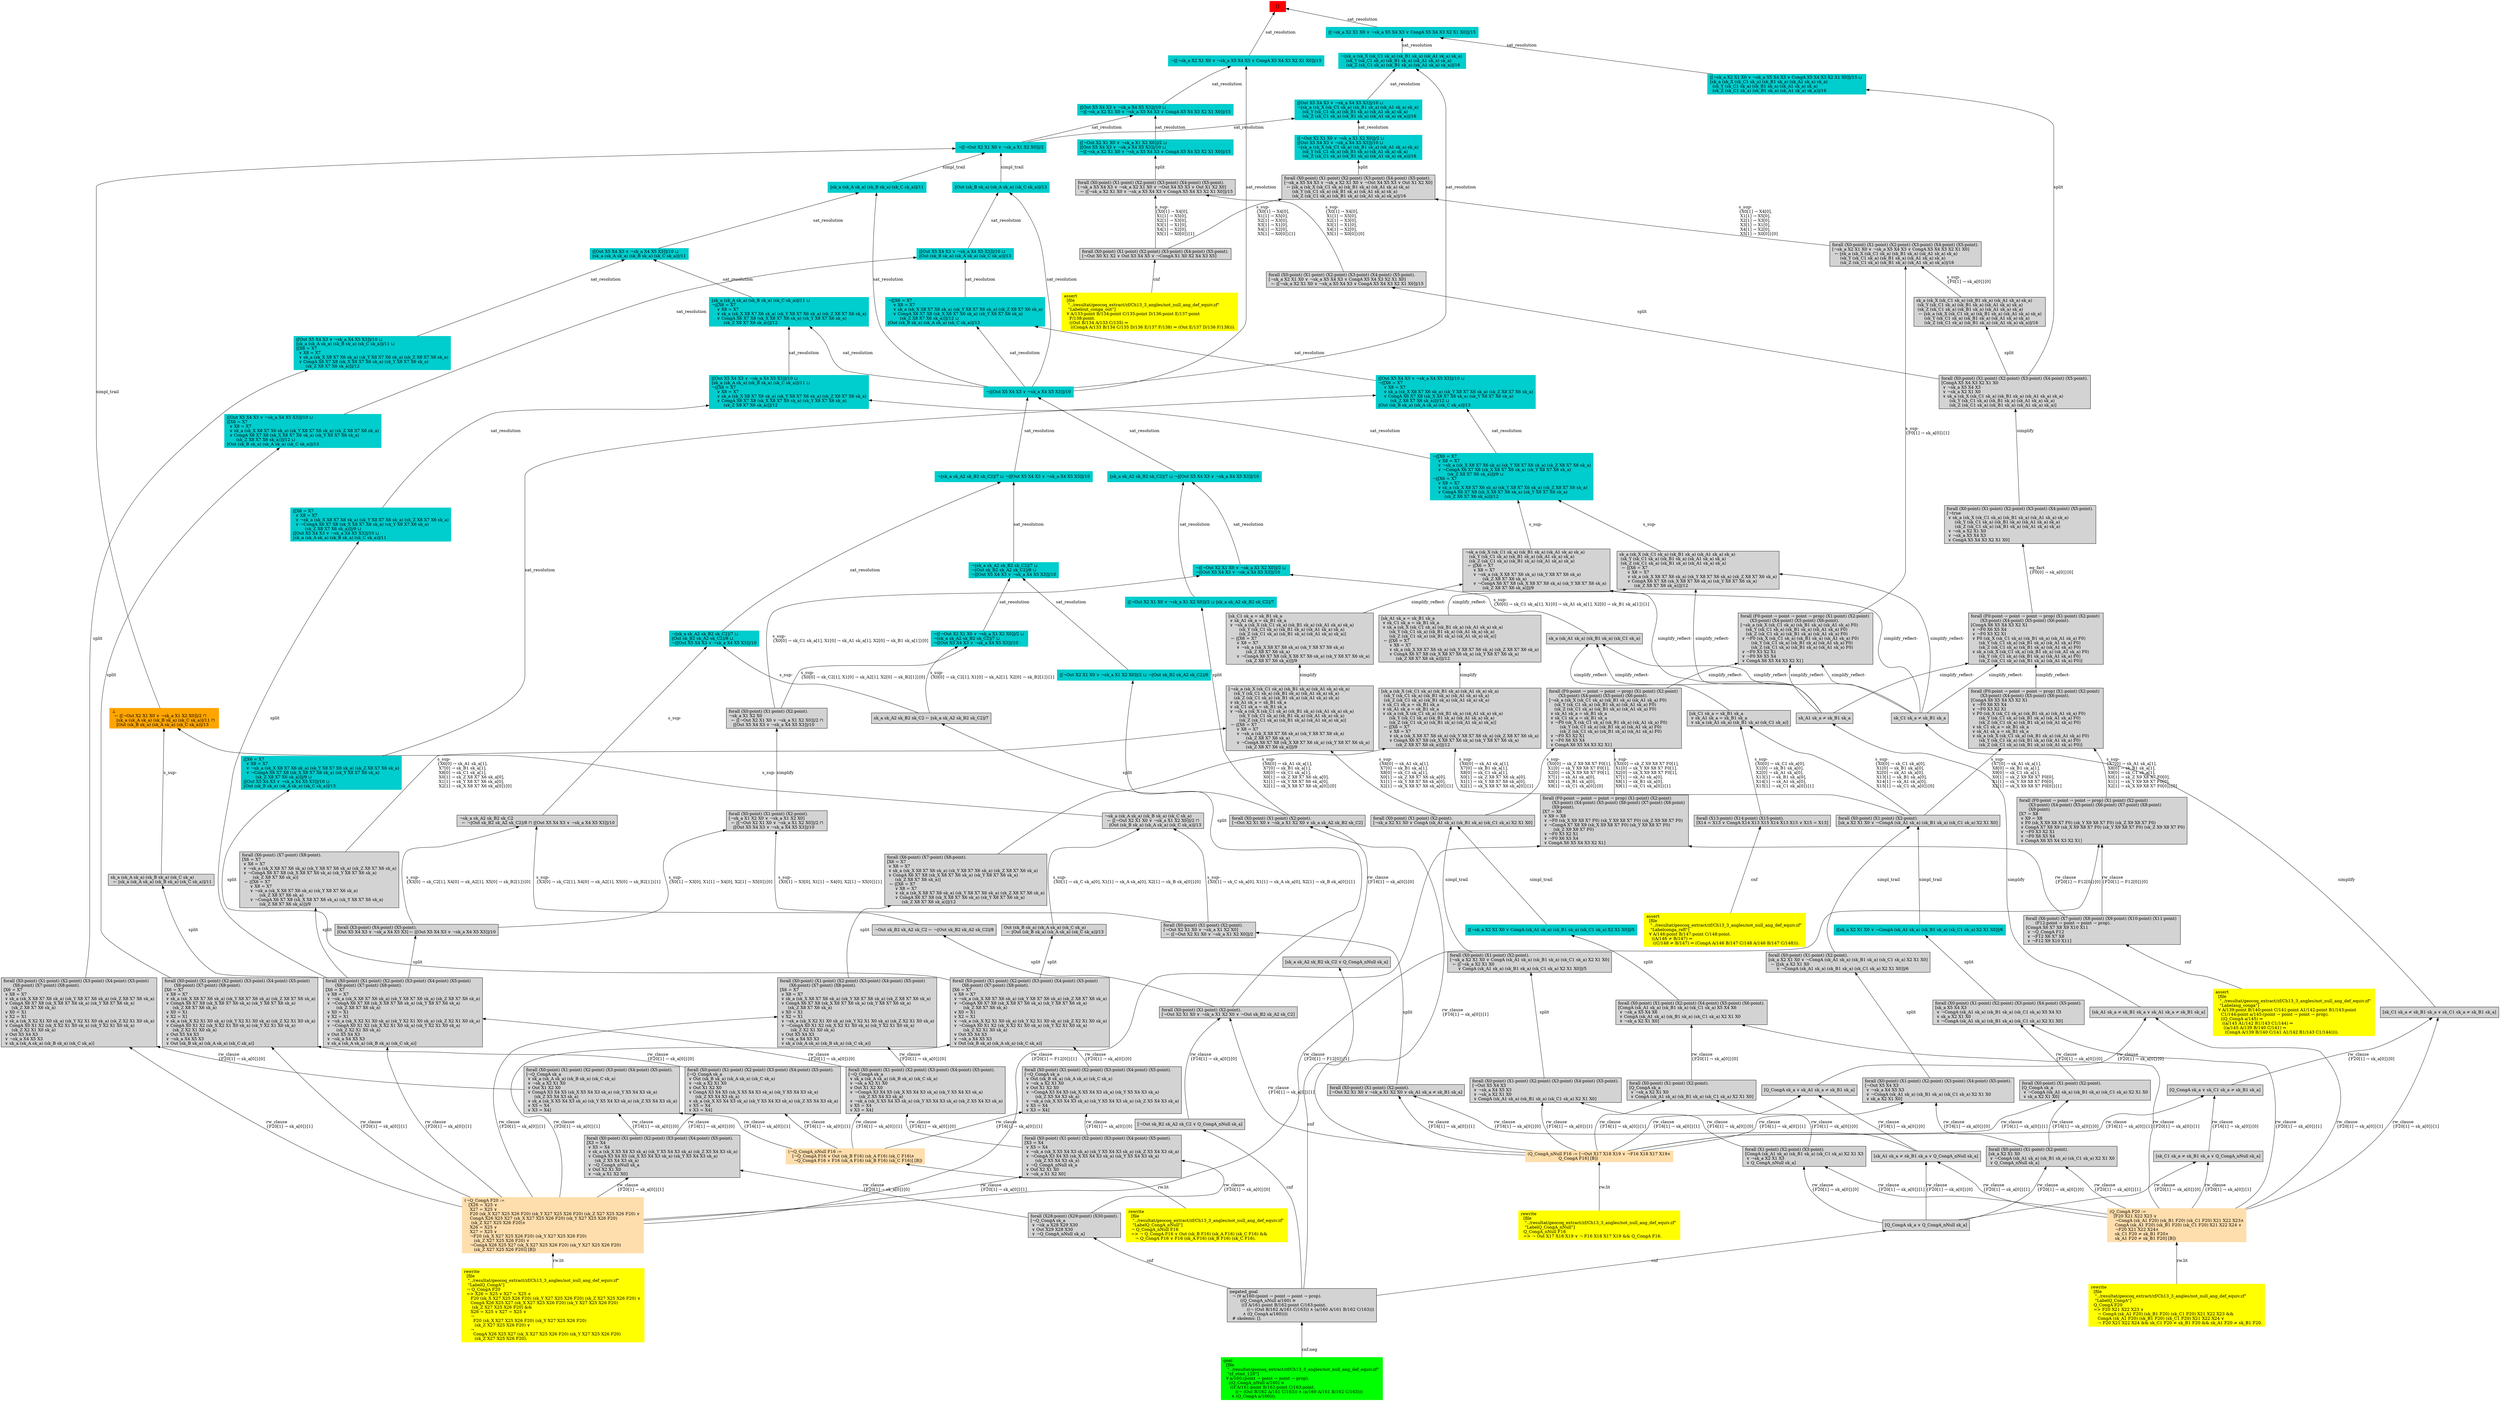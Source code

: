 digraph "unsat_graph" {
  vertex_0 [color=red, label="[]", shape=box, style=filled];
  vertex_0 -> vertex_1 [label="sat_resolution", dir="back"];
  vertex_1 [color=cyan3, shape=box, label="¬⟦[¬sk_a X2 X1 X0 ∨ ¬sk_a X5 X4 X3 ∨ CongA X5 X4 X3 X2 X1 X0]⟧/15\l", style=filled];
  vertex_1 -> vertex_2 [label="sat_resolution", dir="back"];
  vertex_2 [color=cyan3, shape=box, label="¬⟦[Out X5 X4 X3 ∨ ¬sk_a X4 X5 X3]⟧/10\l", style=filled];
  vertex_2 -> vertex_3 [label="sat_resolution", dir="back"];
  vertex_3 [color=cyan3, shape=box, label="¬⟦sk_a sk_A2 sk_B2 sk_C2⟧/7 ⊔ ¬⟦[Out X5 X4 X3 ∨ ¬sk_a X4 X5 X3]⟧/10\l", style=filled];
  vertex_3 -> vertex_4 [label="sat_resolution", dir="back"];
  vertex_4 [color=cyan3, shape=box, label="¬⟦sk_a sk_A2 sk_B2 sk_C2⟧/7 ⊔ \l⟦Out sk_B2 sk_A2 sk_C2⟧/8 ⊔ \l¬⟦[Out X5 X4 X3 ∨ ¬sk_a X4 X5 X3]⟧/10\l", style=filled];
  vertex_4 -> vertex_5 [label="s_sup-\l", dir="back"];
  vertex_5 [shape=box, label="¬sk_a sk_A2 sk_B2 sk_C2\l  ← ¬⟦Out sk_B2 sk_A2 sk_C2⟧/8 ⊓ ⟦[Out X5 X4 X3 ∨ ¬sk_a X4 X5 X3]⟧/10\l", style=filled];
  vertex_5 -> vertex_6 [label="s_sup-\l\{X3[0] → sk_C2[1], X4[0] → sk_A2[1], X5[0] → sk_B2[1]\}[1]\l", dir="back"];
  vertex_6 [shape=box, label="¬Out sk_B2 sk_A2 sk_C2 ← ¬⟦Out sk_B2 sk_A2 sk_C2⟧/8\l", style=filled];
  vertex_6 -> vertex_7 [label="split", dir="back"];
  vertex_7 [shape=box, label="forall (X0:point) (X1:point) (X2:point).\l[¬Out X2 X1 X0 ∨ ¬sk_a X1 X2 X0 ∨ ¬Out sk_B2 sk_A2 sk_C2]\l", style=filled];
  vertex_7 -> vertex_8 [label="rw_clause\l\{F16[1] → sk_a[0]\}[1]\l", dir="back"];
  vertex_8 [color=navajowhite, shape=box, label="(Q_CongA_nNull F16 := [¬Out X17 X18 X19 ∨ ¬F16 X18 X17 X19∧\l                       Q_CongA F16] [B])\l", style=filled];
  vertex_8 -> vertex_9 [label="rw.lit", dir="back"];
  vertex_9 [color=yellow, shape=box, label="rewrite\l  [file\l   \"../resultat/geocoq_extract/zf/Ch13_3_angles/not_null_ang_def_equiv.zf\" \l   \"LabelQ_CongA_nNull\"]\l  Q_CongA_nNull F16\l  =\> ¬ Out X17 X18 X19 ∨ ¬ F16 X18 X17 X19 && Q_CongA F16.\l", style=filled];
  vertex_7 -> vertex_10 [label="rw_clause\l\{F16[1] → sk_a[0]\}[0]\l", dir="back"];
  vertex_10 [shape=box, label="[¬Out sk_B2 sk_A2 sk_C2 ∨ Q_CongA_nNull sk_a]\l", style=filled];
  vertex_10 -> vertex_11 [label="cnf", dir="back"];
  vertex_11 [shape=box, label="negated_goal\l  ¬ (∀ a/160:(point → point → point → prop).\l        ((Q_CongA_nNull a/160) ≡\l         ((∃ A/161:point B/162:point C/163:point.\l             ((¬ (Out B/162 A/161 C/163)) ∧ (a/160 A/161 B/162 C/163)))\l          ∧ (Q_CongA a/160))))\l  # skolems: [].\l", style=filled];
  vertex_11 -> vertex_12 [label="cnf.neg", dir="back"];
  vertex_12 [color=green, shape=box, label="goal\l  [file\l   \"../resultat/geocoq_extract/zf/Ch13_3_angles/not_null_ang_def_equiv.zf\" \l   \"zf_stmt_128\"]\l  ∀ a/160:(point → point → point → prop).\l    ((Q_CongA_nNull a/160) ≡\l     ((∃ A/161:point B/162:point C/163:point.\l         ((¬ (Out B/162 A/161 C/163)) ∧ (a/160 A/161 B/162 C/163)))\l      ∧ (Q_CongA a/160))).\l", style=filled];
  vertex_5 -> vertex_13 [label="s_sup-\l\{X3[0] → sk_C2[1], X4[0] → sk_A2[1], X5[0] → sk_B2[1]\}[0]\l", dir="back"];
  vertex_13 [shape=box, label="forall (X3:point) (X4:point) (X5:point).\l[Out X5 X4 X3 ∨ ¬sk_a X4 X5 X3] ← ⟦[Out X5 X4 X3 ∨ ¬sk_a X4 X5 X3]⟧/10\l", style=filled];
  vertex_13 -> vertex_14 [label="split", dir="back"];
  vertex_14 [shape=box, label="forall (X0:point) (X1:point) (X2:point) (X3:point) (X4:point) (X5:point) \l       (X6:point) (X7:point) (X8:point).\l[X6 = X7\l ∨ X8 = X7\l ∨ ¬sk_a (sk_X X8 X7 X6 sk_a) (sk_Y X8 X7 X6 sk_a) (sk_Z X8 X7 X6 sk_a)\l ∨ ¬CongA X6 X7 X8 (sk_X X8 X7 X6 sk_a) (sk_Y X8 X7 X6 sk_a) \l        (sk_Z X8 X7 X6 sk_a)\l ∨ X0 = X1\l ∨ X2 = X1\l ∨ ¬sk_a (sk_X X2 X1 X0 sk_a) (sk_Y X2 X1 X0 sk_a) (sk_Z X2 X1 X0 sk_a)\l ∨ ¬CongA X0 X1 X2 (sk_X X2 X1 X0 sk_a) (sk_Y X2 X1 X0 sk_a) \l        (sk_Z X2 X1 X0 sk_a)\l ∨ Out X5 X4 X3\l ∨ ¬sk_a X4 X5 X3\l ∨ sk_a (sk_A sk_a) (sk_B sk_a) (sk_C sk_a)]\l", style=filled];
  vertex_14 -> vertex_15 [label="rw_clause\l\{F20[1] → sk_a[0]\}[1]\l", dir="back"];
  vertex_15 [color=navajowhite, shape=box, label="(¬Q_CongA F20 :=\l   [X26 = X25 ∨ \l    X27 = X25 ∨ \l    F20 (sk_X X27 X25 X26 F20) (sk_Y X27 X25 X26 F20) (sk_Z X27 X25 X26 F20) ∨ \l    CongA X26 X25 X27 (sk_X X27 X25 X26 F20) (sk_Y X27 X25 X26 F20) \l     (sk_Z X27 X25 X26 F20)∧\l    X26 = X25 ∨ \l    X27 = X25 ∨ \l    ¬F20 (sk_X X27 X25 X26 F20) (sk_Y X27 X25 X26 F20) \l       (sk_Z X27 X25 X26 F20) ∨ \l    ¬CongA X26 X25 X27 (sk_X X27 X25 X26 F20) (sk_Y X27 X25 X26 F20) \l       (sk_Z X27 X25 X26 F20)] [B])\l", style=filled];
  vertex_15 -> vertex_16 [label="rw.lit", dir="back"];
  vertex_16 [color=yellow, shape=box, label="rewrite\l  [file\l   \"../resultat/geocoq_extract/zf/Ch13_3_angles/not_null_ang_def_equiv.zf\" \l   \"LabelQ_CongA\"]\l  ¬ Q_CongA F20\l  =\> X26 = X25 ∨ X27 = X25 ∨ \l     F20 (sk_X X27 X25 X26 F20) (sk_Y X27 X25 X26 F20) (sk_Z X27 X25 X26 F20) ∨ \l     CongA X26 X25 X27 (sk_X X27 X25 X26 F20) (sk_Y X27 X25 X26 F20) \l      (sk_Z X27 X25 X26 F20) && \l     X26 = X25 ∨ X27 = X25 ∨ \l     ¬\l       F20 (sk_X X27 X25 X26 F20) (sk_Y X27 X25 X26 F20) \l        (sk_Z X27 X25 X26 F20) ∨ \l     ¬\l       CongA X26 X25 X27 (sk_X X27 X25 X26 F20) (sk_Y X27 X25 X26 F20) \l        (sk_Z X27 X25 X26 F20).\l", style=filled];
  vertex_14 -> vertex_17 [label="rw_clause\l\{F20[1] → sk_a[0]\}[0]\l", dir="back"];
  vertex_17 [shape=box, label="forall (X0:point) (X1:point) (X2:point) (X3:point) (X4:point) (X5:point).\l[¬Q_CongA sk_a\l ∨ sk_a (sk_A sk_a) (sk_B sk_a) (sk_C sk_a)\l ∨ ¬sk_a X2 X1 X0\l ∨ Out X1 X2 X0\l ∨ ¬CongA X3 X4 X5 (sk_X X5 X4 X3 sk_a) (sk_Y X5 X4 X3 sk_a) \l        (sk_Z X5 X4 X3 sk_a)\l ∨ ¬sk_a (sk_X X5 X4 X3 sk_a) (sk_Y X5 X4 X3 sk_a) (sk_Z X5 X4 X3 sk_a)\l ∨ X5 = X4\l ∨ X3 = X4]\l", style=filled];
  vertex_17 -> vertex_18 [label="rw_clause\l\{F16[1] → sk_a[0]\}[1]\l", dir="back"];
  vertex_18 [color=navajowhite, shape=box, label="(¬Q_CongA_nNull F16 :=\l   [¬Q_CongA F16 ∨ Out (sk_B F16) (sk_A F16) (sk_C F16)∧\l    ¬Q_CongA F16 ∨ F16 (sk_A F16) (sk_B F16) (sk_C F16)] [B])\l", style=filled];
  vertex_18 -> vertex_19 [label="rw.lit", dir="back"];
  vertex_19 [color=yellow, shape=box, label="rewrite\l  [file\l   \"../resultat/geocoq_extract/zf/Ch13_3_angles/not_null_ang_def_equiv.zf\" \l   \"LabelQ_CongA_nNull\"]\l  ¬ Q_CongA_nNull F16\l  =\> ¬ Q_CongA F16 ∨ Out (sk_B F16) (sk_A F16) (sk_C F16) && \l     ¬ Q_CongA F16 ∨ F16 (sk_A F16) (sk_B F16) (sk_C F16).\l", style=filled];
  vertex_17 -> vertex_20 [label="rw_clause\l\{F16[1] → sk_a[0]\}[0]\l", dir="back"];
  vertex_20 [shape=box, label="forall (X0:point) (X1:point) (X2:point) (X3:point) (X4:point) (X5:point).\l[X3 = X4\l ∨ X5 = X4\l ∨ ¬sk_a (sk_X X5 X4 X3 sk_a) (sk_Y X5 X4 X3 sk_a) (sk_Z X5 X4 X3 sk_a)\l ∨ ¬CongA X3 X4 X5 (sk_X X5 X4 X3 sk_a) (sk_Y X5 X4 X3 sk_a) \l        (sk_Z X5 X4 X3 sk_a)\l ∨ ¬Q_CongA_nNull sk_a\l ∨ Out X2 X1 X0\l ∨ ¬sk_a X1 X2 X0]\l", style=filled];
  vertex_20 -> vertex_15 [label="rw_clause\l\{F20[1] → sk_a[0]\}[1]\l", dir="back"];
  vertex_20 -> vertex_21 [label="rw_clause\l\{F20[1] → sk_a[0]\}[0]\l", dir="back"];
  vertex_21 [shape=box, label="forall (X28:point) (X29:point) (X30:point).\l[¬Q_CongA sk_a\l ∨ ¬sk_a X28 X29 X30\l ∨ Out X29 X28 X30\l ∨ ¬Q_CongA_nNull sk_a]\l", style=filled];
  vertex_21 -> vertex_11 [label="cnf", dir="back"];
  vertex_4 -> vertex_22 [label="s_sup-\l", dir="back"];
  vertex_22 [shape=box, label="sk_a sk_A2 sk_B2 sk_C2 ← ⟦sk_a sk_A2 sk_B2 sk_C2⟧/7\l", style=filled];
  vertex_22 -> vertex_23 [label="split", dir="back"];
  vertex_23 [shape=box, label="forall (X0:point) (X1:point) (X2:point).\l[¬Out X2 X1 X0 ∨ ¬sk_a X1 X2 X0 ∨ sk_a sk_A2 sk_B2 sk_C2]\l", style=filled];
  vertex_23 -> vertex_8 [label="rw_clause\l\{F16[1] → sk_a[0]\}[1]\l", dir="back"];
  vertex_23 -> vertex_24 [label="rw_clause\l\{F16[1] → sk_a[0]\}[0]\l", dir="back"];
  vertex_24 [shape=box, label="[sk_a sk_A2 sk_B2 sk_C2 ∨ Q_CongA_nNull sk_a]\l", style=filled];
  vertex_24 -> vertex_11 [label="cnf", dir="back"];
  vertex_3 -> vertex_25 [label="sat_resolution", dir="back"];
  vertex_25 [color=cyan3, shape=box, label="¬⟦sk_a sk_A2 sk_B2 sk_C2⟧/7 ⊔ \l¬⟦Out sk_B2 sk_A2 sk_C2⟧/8 ⊔ \l¬⟦[Out X5 X4 X3 ∨ ¬sk_a X4 X5 X3]⟧/10\l", style=filled];
  vertex_25 -> vertex_26 [label="sat_resolution", dir="back"];
  vertex_26 [color=cyan3, shape=box, label="¬⟦[¬Out X2 X1 X0 ∨ ¬sk_a X1 X2 X0]⟧/2 ⊔ \l¬⟦sk_a sk_A2 sk_B2 sk_C2⟧/7 ⊔ \l¬⟦[Out X5 X4 X3 ∨ ¬sk_a X4 X5 X3]⟧/10\l", style=filled];
  vertex_26 -> vertex_27 [label="s_sup-\l\{X0[0] → sk_C2[1], X1[0] → sk_A2[1], X2[0] → sk_B2[1]\}[0]\l", dir="back"];
  vertex_27 [shape=box, label="forall (X0:point) (X1:point) (X2:point).\l¬sk_a X1 X2 X0\l  ← ⟦[¬Out X2 X1 X0 ∨ ¬sk_a X1 X2 X0]⟧/2 ⊓ \l    ⟦[Out X5 X4 X3 ∨ ¬sk_a X4 X5 X3]⟧/10\l", style=filled];
  vertex_27 -> vertex_28 [label="simplify", dir="back"];
  vertex_28 [shape=box, label="forall (X0:point) (X1:point) (X2:point).\l[¬sk_a X1 X2 X0 ∨ ¬sk_a X1 X2 X0]\l  ← ⟦[¬Out X2 X1 X0 ∨ ¬sk_a X1 X2 X0]⟧/2 ⊓ \l    ⟦[Out X5 X4 X3 ∨ ¬sk_a X4 X5 X3]⟧/10\l", style=filled];
  vertex_28 -> vertex_29 [label="s_sup-\l\{X0[1] → X3[0], X1[1] → X4[0], X2[1] → X5[0]\}[1]\l", dir="back"];
  vertex_29 [shape=box, label="forall (X0:point) (X1:point) (X2:point).\l[¬Out X2 X1 X0 ∨ ¬sk_a X1 X2 X0]\l  ← ⟦[¬Out X2 X1 X0 ∨ ¬sk_a X1 X2 X0]⟧/2\l", style=filled];
  vertex_29 -> vertex_30 [label="split", dir="back"];
  vertex_30 [shape=box, label="forall (X0:point) (X1:point) (X2:point).\l[¬Out X2 X1 X0 ∨ ¬sk_a X1 X2 X0 ∨ sk_A1 sk_a ≠ sk_B1 sk_a]\l", style=filled];
  vertex_30 -> vertex_8 [label="rw_clause\l\{F16[1] → sk_a[0]\}[1]\l", dir="back"];
  vertex_30 -> vertex_31 [label="rw_clause\l\{F16[1] → sk_a[0]\}[0]\l", dir="back"];
  vertex_31 [shape=box, label="[sk_A1 sk_a ≠ sk_B1 sk_a ∨ Q_CongA_nNull sk_a]\l", style=filled];
  vertex_31 -> vertex_32 [label="rw_clause\l\{F20[1] → sk_a[0]\}[1]\l", dir="back"];
  vertex_32 [color=navajowhite, shape=box, label="(Q_CongA F20 :=\l   [F20 X21 X22 X23 ∨ \l    ¬CongA (sk_A1 F20) (sk_B1 F20) (sk_C1 F20) X21 X22 X23∧\l    CongA (sk_A1 F20) (sk_B1 F20) (sk_C1 F20) X21 X22 X24 ∨ \l    ¬F20 X21 X22 X24∧\l    sk_C1 F20 ≠ sk_B1 F20∧\l    sk_A1 F20 ≠ sk_B1 F20] [B])\l", style=filled];
  vertex_32 -> vertex_33 [label="rw.lit", dir="back"];
  vertex_33 [color=yellow, shape=box, label="rewrite\l  [file\l   \"../resultat/geocoq_extract/zf/Ch13_3_angles/not_null_ang_def_equiv.zf\" \l   \"LabelQ_CongA\"]\l  Q_CongA F20\l  =\> F20 X21 X22 X23 ∨ \l     ¬ CongA (sk_A1 F20) (sk_B1 F20) (sk_C1 F20) X21 X22 X23 && \l     CongA (sk_A1 F20) (sk_B1 F20) (sk_C1 F20) X21 X22 X24 ∨ \l     ¬ F20 X21 X22 X24 && sk_C1 F20 ≠ sk_B1 F20 && sk_A1 F20 ≠ sk_B1 F20.\l", style=filled];
  vertex_31 -> vertex_34 [label="rw_clause\l\{F20[1] → sk_a[0]\}[0]\l", dir="back"];
  vertex_34 [shape=box, label="[Q_CongA sk_a ∨ Q_CongA_nNull sk_a]\l", style=filled];
  vertex_34 -> vertex_11 [label="cnf", dir="back"];
  vertex_28 -> vertex_13 [label="s_sup-\l\{X0[1] → X3[0], X1[1] → X4[0], X2[1] → X5[0]\}[0]\l", dir="back"];
  vertex_26 -> vertex_22 [label="s_sup-\l\{X0[0] → sk_C2[1], X1[0] → sk_A2[1], X2[0] → sk_B2[1]\}[1]\l", dir="back"];
  vertex_25 -> vertex_35 [label="sat_resolution", dir="back"];
  vertex_35 [color=cyan3, shape=box, label="⟦[¬Out X2 X1 X0 ∨ ¬sk_a X1 X2 X0]⟧/2 ⊔ ¬⟦Out sk_B2 sk_A2 sk_C2⟧/8\l", style=filled];
  vertex_35 -> vertex_7 [label="split", dir="back"];
  vertex_2 -> vertex_36 [label="sat_resolution", dir="back"];
  vertex_36 [color=cyan3, shape=box, label="⟦sk_a sk_A2 sk_B2 sk_C2⟧/7 ⊔ ¬⟦[Out X5 X4 X3 ∨ ¬sk_a X4 X5 X3]⟧/10\l", style=filled];
  vertex_36 -> vertex_37 [label="sat_resolution", dir="back"];
  vertex_37 [color=cyan3, shape=box, label="¬⟦[¬Out X2 X1 X0 ∨ ¬sk_a X1 X2 X0]⟧/2 ⊔ \l¬⟦[Out X5 X4 X3 ∨ ¬sk_a X4 X5 X3]⟧/10\l", style=filled];
  vertex_37 -> vertex_27 [label="s_sup-\l\{X0[0] → sk_C1 sk_a[1], X1[0] → sk_A1 sk_a[1], X2[0] → sk_B1 sk_a[1]\}[0]\l", dir="back"];
  vertex_37 -> vertex_38 [label="s_sup-\l\{X0[0] → sk_C1 sk_a[1], X1[0] → sk_A1 sk_a[1], X2[0] → sk_B1 sk_a[1]\}[1]\l", dir="back"];
  vertex_38 [shape=box, label="sk_a (sk_A1 sk_a) (sk_B1 sk_a) (sk_C1 sk_a)\l", style=filled];
  vertex_38 -> vertex_39 [label="simplify_reflect-", dir="back"];
  vertex_39 [shape=box, label="sk_C1 sk_a ≠ sk_B1 sk_a\l", style=filled];
  vertex_39 -> vertex_40 [label="simplify", dir="back"];
  vertex_40 [shape=box, label="[sk_C1 sk_a ≠ sk_B1 sk_a ∨ sk_C1 sk_a ≠ sk_B1 sk_a]\l", style=filled];
  vertex_40 -> vertex_32 [label="rw_clause\l\{F20[1] → sk_a[0]\}[1]\l", dir="back"];
  vertex_40 -> vertex_41 [label="rw_clause\l\{F20[1] → sk_a[0]\}[0]\l", dir="back"];
  vertex_41 [shape=box, label="[Q_CongA sk_a ∨ sk_C1 sk_a ≠ sk_B1 sk_a]\l", style=filled];
  vertex_41 -> vertex_8 [label="rw_clause\l\{F16[1] → sk_a[0]\}[1]\l", dir="back"];
  vertex_41 -> vertex_42 [label="rw_clause\l\{F16[1] → sk_a[0]\}[0]\l", dir="back"];
  vertex_42 [shape=box, label="[sk_C1 sk_a ≠ sk_B1 sk_a ∨ Q_CongA_nNull sk_a]\l", style=filled];
  vertex_42 -> vertex_32 [label="rw_clause\l\{F20[1] → sk_a[0]\}[1]\l", dir="back"];
  vertex_42 -> vertex_34 [label="rw_clause\l\{F20[1] → sk_a[0]\}[0]\l", dir="back"];
  vertex_38 -> vertex_43 [label="simplify_reflect-", dir="back"];
  vertex_43 [shape=box, label="sk_A1 sk_a ≠ sk_B1 sk_a\l", style=filled];
  vertex_43 -> vertex_44 [label="simplify", dir="back"];
  vertex_44 [shape=box, label="[sk_A1 sk_a ≠ sk_B1 sk_a ∨ sk_A1 sk_a ≠ sk_B1 sk_a]\l", style=filled];
  vertex_44 -> vertex_32 [label="rw_clause\l\{F20[1] → sk_a[0]\}[1]\l", dir="back"];
  vertex_44 -> vertex_45 [label="rw_clause\l\{F20[1] → sk_a[0]\}[0]\l", dir="back"];
  vertex_45 [shape=box, label="[Q_CongA sk_a ∨ sk_A1 sk_a ≠ sk_B1 sk_a]\l", style=filled];
  vertex_45 -> vertex_8 [label="rw_clause\l\{F16[1] → sk_a[0]\}[1]\l", dir="back"];
  vertex_45 -> vertex_31 [label="rw_clause\l\{F16[1] → sk_a[0]\}[0]\l", dir="back"];
  vertex_38 -> vertex_46 [label="simplify_reflect-", dir="back"];
  vertex_46 [shape=box, label="[sk_C1 sk_a = sk_B1 sk_a\l ∨ sk_A1 sk_a = sk_B1 sk_a\l ∨ sk_a (sk_A1 sk_a) (sk_B1 sk_a) (sk_C1 sk_a)]\l", style=filled];
  vertex_46 -> vertex_47 [label="s_sup-\l\{X0[0] → sk_C1 sk_a[0], \l X1[0] → sk_B1 sk_a[0], \l X2[0] → sk_A1 sk_a[0], \l X13[1] → sk_B1 sk_a[0], \l X14[1] → sk_A1 sk_a[0], \l X15[1] → sk_C1 sk_a[0]\}[0]\l", dir="back"];
  vertex_47 [shape=box, label="forall (X0:point) (X1:point) (X2:point).\l[sk_a X2 X1 X0 ∨ ¬CongA (sk_A1 sk_a) (sk_B1 sk_a) (sk_C1 sk_a) X2 X1 X0]\l", style=filled];
  vertex_47 -> vertex_48 [label="simpl_trail", dir="back"];
  vertex_48 [color=cyan3, shape=box, label="⟦[sk_a X2 X1 X0 ∨ ¬CongA (sk_A1 sk_a) (sk_B1 sk_a) (sk_C1 sk_a) X2 X1 X0]⟧/6\l", style=filled];
  vertex_48 -> vertex_49 [label="split", dir="back"];
  vertex_49 [shape=box, label="forall (X0:point) (X1:point) (X2:point) (X3:point) (X4:point) (X5:point).\l[sk_a X5 X4 X3\l ∨ ¬CongA (sk_A1 sk_a) (sk_B1 sk_a) (sk_C1 sk_a) X5 X4 X3\l ∨ sk_a X2 X1 X0\l ∨ ¬CongA (sk_A1 sk_a) (sk_B1 sk_a) (sk_C1 sk_a) X2 X1 X0]\l", style=filled];
  vertex_49 -> vertex_32 [label="rw_clause\l\{F20[1] → sk_a[0]\}[1]\l", dir="back"];
  vertex_49 -> vertex_50 [label="rw_clause\l\{F20[1] → sk_a[0]\}[0]\l", dir="back"];
  vertex_50 [shape=box, label="forall (X0:point) (X1:point) (X2:point).\l[Q_CongA sk_a\l ∨ ¬CongA (sk_A1 sk_a) (sk_B1 sk_a) (sk_C1 sk_a) X2 X1 X0\l ∨ sk_a X2 X1 X0]\l", style=filled];
  vertex_50 -> vertex_8 [label="rw_clause\l\{F16[1] → sk_a[0]\}[1]\l", dir="back"];
  vertex_50 -> vertex_51 [label="rw_clause\l\{F16[1] → sk_a[0]\}[0]\l", dir="back"];
  vertex_51 [shape=box, label="forall (X0:point) (X1:point) (X2:point).\l[sk_a X2 X1 X0\l ∨ ¬CongA (sk_A1 sk_a) (sk_B1 sk_a) (sk_C1 sk_a) X2 X1 X0\l ∨ Q_CongA_nNull sk_a]\l", style=filled];
  vertex_51 -> vertex_32 [label="rw_clause\l\{F20[1] → sk_a[0]\}[1]\l", dir="back"];
  vertex_51 -> vertex_34 [label="rw_clause\l\{F20[1] → sk_a[0]\}[0]\l", dir="back"];
  vertex_47 -> vertex_52 [label="simpl_trail", dir="back"];
  vertex_52 [shape=box, label="forall (X0:point) (X1:point) (X2:point).\l[sk_a X2 X1 X0 ∨ ¬CongA (sk_A1 sk_a) (sk_B1 sk_a) (sk_C1 sk_a) X2 X1 X0]\l  ← ⟦[sk_a X2 X1 X0\l      ∨ ¬CongA (sk_A1 sk_a) (sk_B1 sk_a) (sk_C1 sk_a) X2 X1 X0]⟧/6\l", style=filled];
  vertex_52 -> vertex_53 [label="split", dir="back"];
  vertex_53 [shape=box, label="forall (X0:point) (X1:point) (X2:point) (X3:point) (X4:point) (X5:point).\l[¬Out X5 X4 X3\l ∨ ¬sk_a X4 X5 X3\l ∨ ¬CongA (sk_A1 sk_a) (sk_B1 sk_a) (sk_C1 sk_a) X2 X1 X0\l ∨ sk_a X2 X1 X0]\l", style=filled];
  vertex_53 -> vertex_8 [label="rw_clause\l\{F16[1] → sk_a[0]\}[1]\l", dir="back"];
  vertex_53 -> vertex_51 [label="rw_clause\l\{F16[1] → sk_a[0]\}[0]\l", dir="back"];
  vertex_46 -> vertex_54 [label="s_sup-\l\{X0[0] → sk_C1 sk_a[0], \l X1[0] → sk_B1 sk_a[0], \l X2[0] → sk_A1 sk_a[0], \l X13[1] → sk_B1 sk_a[0], \l X14[1] → sk_A1 sk_a[0], \l X15[1] → sk_C1 sk_a[0]\}[1]\l", dir="back"];
  vertex_54 [shape=box, label="forall (X13:point) (X14:point) (X15:point).\l[X14 = X13 ∨ CongA X14 X13 X15 X14 X13 X15 ∨ X15 = X13]\l", style=filled];
  vertex_54 -> vertex_55 [label="cnf", dir="back"];
  vertex_55 [color=yellow, shape=box, label="assert\l  [file\l   \"../resultat/geocoq_extract/zf/Ch13_3_angles/not_null_ang_def_equiv.zf\" \l   \"Labelconga_refl\"]\l  ∀ A/146:point B/147:point C/148:point.\l    ((A/146 ≠ B/147) ⇒\l     ((C/148 ≠ B/147) ⇒ (CongA A/146 B/147 C/148 A/146 B/147 C/148))).\l", style=filled];
  vertex_36 -> vertex_56 [label="sat_resolution", dir="back"];
  vertex_56 [color=cyan3, shape=box, label="⟦[¬Out X2 X1 X0 ∨ ¬sk_a X1 X2 X0]⟧/2 ⊔ ⟦sk_a sk_A2 sk_B2 sk_C2⟧/7\l", style=filled];
  vertex_56 -> vertex_23 [label="split", dir="back"];
  vertex_1 -> vertex_57 [label="sat_resolution", dir="back"];
  vertex_57 [color=cyan3, shape=box, label="⟦[Out X5 X4 X3 ∨ ¬sk_a X4 X5 X3]⟧/10 ⊔ \l¬⟦[¬sk_a X2 X1 X0 ∨ ¬sk_a X5 X4 X3 ∨ CongA X5 X4 X3 X2 X1 X0]⟧/15\l", style=filled];
  vertex_57 -> vertex_58 [label="sat_resolution", dir="back"];
  vertex_58 [color=cyan3, shape=box, label="¬⟦[¬Out X2 X1 X0 ∨ ¬sk_a X1 X2 X0]⟧/2\l", style=filled];
  vertex_58 -> vertex_59 [label="simpl_trail", dir="back"];
  vertex_59 [color=cyan3, shape=box, label="⟦Out (sk_B sk_a) (sk_A sk_a) (sk_C sk_a)⟧/13\l", style=filled];
  vertex_59 -> vertex_2 [label="sat_resolution", dir="back"];
  vertex_59 -> vertex_60 [label="sat_resolution", dir="back"];
  vertex_60 [color=cyan3, shape=box, label="⟦[Out X5 X4 X3 ∨ ¬sk_a X4 X5 X3]⟧/10 ⊔ \l⟦Out (sk_B sk_a) (sk_A sk_a) (sk_C sk_a)⟧/13\l", style=filled];
  vertex_60 -> vertex_61 [label="sat_resolution", dir="back"];
  vertex_61 [color=cyan3, shape=box, label="⟦[Out X5 X4 X3 ∨ ¬sk_a X4 X5 X3]⟧/10 ⊔ \l⟦[X6 = X7\l  ∨ X8 = X7\l  ∨ sk_a (sk_X X8 X7 X6 sk_a) (sk_Y X8 X7 X6 sk_a) (sk_Z X8 X7 X6 sk_a)\l  ∨ CongA X6 X7 X8 (sk_X X8 X7 X6 sk_a) (sk_Y X8 X7 X6 sk_a) \l       (sk_Z X8 X7 X6 sk_a)]⟧/12 ⊔ \l⟦Out (sk_B sk_a) (sk_A sk_a) (sk_C sk_a)⟧/13\l", style=filled];
  vertex_61 -> vertex_62 [label="split", dir="back"];
  vertex_62 [shape=box, label="forall (X0:point) (X1:point) (X2:point) (X3:point) (X4:point) (X5:point) \l       (X6:point) (X7:point) (X8:point).\l[X6 = X7\l ∨ X8 = X7\l ∨ sk_a (sk_X X8 X7 X6 sk_a) (sk_Y X8 X7 X6 sk_a) (sk_Z X8 X7 X6 sk_a)\l ∨ CongA X6 X7 X8 (sk_X X8 X7 X6 sk_a) (sk_Y X8 X7 X6 sk_a) \l      (sk_Z X8 X7 X6 sk_a)\l ∨ X0 = X1\l ∨ X2 = X1\l ∨ sk_a (sk_X X2 X1 X0 sk_a) (sk_Y X2 X1 X0 sk_a) (sk_Z X2 X1 X0 sk_a)\l ∨ CongA X0 X1 X2 (sk_X X2 X1 X0 sk_a) (sk_Y X2 X1 X0 sk_a) \l      (sk_Z X2 X1 X0 sk_a)\l ∨ Out X5 X4 X3\l ∨ ¬sk_a X4 X5 X3\l ∨ Out (sk_B sk_a) (sk_A sk_a) (sk_C sk_a)]\l", style=filled];
  vertex_62 -> vertex_15 [label="rw_clause\l\{F20[1] → sk_a[0]\}[1]\l", dir="back"];
  vertex_62 -> vertex_63 [label="rw_clause\l\{F20[1] → sk_a[0]\}[0]\l", dir="back"];
  vertex_63 [shape=box, label="forall (X0:point) (X1:point) (X2:point) (X3:point) (X4:point) (X5:point).\l[¬Q_CongA sk_a\l ∨ Out (sk_B sk_a) (sk_A sk_a) (sk_C sk_a)\l ∨ ¬sk_a X2 X1 X0\l ∨ Out X1 X2 X0\l ∨ CongA X3 X4 X5 (sk_X X5 X4 X3 sk_a) (sk_Y X5 X4 X3 sk_a) \l      (sk_Z X5 X4 X3 sk_a)\l ∨ sk_a (sk_X X5 X4 X3 sk_a) (sk_Y X5 X4 X3 sk_a) (sk_Z X5 X4 X3 sk_a)\l ∨ X5 = X4\l ∨ X3 = X4]\l", style=filled];
  vertex_63 -> vertex_18 [label="rw_clause\l\{F16[1] → sk_a[0]\}[1]\l", dir="back"];
  vertex_63 -> vertex_64 [label="rw_clause\l\{F16[1] → sk_a[0]\}[0]\l", dir="back"];
  vertex_64 [shape=box, label="forall (X0:point) (X1:point) (X2:point) (X3:point) (X4:point) (X5:point).\l[X3 = X4\l ∨ X5 = X4\l ∨ sk_a (sk_X X5 X4 X3 sk_a) (sk_Y X5 X4 X3 sk_a) (sk_Z X5 X4 X3 sk_a)\l ∨ CongA X3 X4 X5 (sk_X X5 X4 X3 sk_a) (sk_Y X5 X4 X3 sk_a) \l      (sk_Z X5 X4 X3 sk_a)\l ∨ ¬Q_CongA_nNull sk_a\l ∨ Out X2 X1 X0\l ∨ ¬sk_a X1 X2 X0]\l", style=filled];
  vertex_64 -> vertex_15 [label="rw_clause\l\{F20[1] → sk_a[0]\}[1]\l", dir="back"];
  vertex_64 -> vertex_21 [label="rw_clause\l\{F20[1] → sk_a[0]\}[0]\l", dir="back"];
  vertex_60 -> vertex_65 [label="sat_resolution", dir="back"];
  vertex_65 [color=cyan3, shape=box, label="¬⟦[X6 = X7\l    ∨ X8 = X7\l    ∨ sk_a (sk_X X8 X7 X6 sk_a) (sk_Y X8 X7 X6 sk_a) (sk_Z X8 X7 X6 sk_a)\l    ∨ CongA X6 X7 X8 (sk_X X8 X7 X6 sk_a) (sk_Y X8 X7 X6 sk_a) \l         (sk_Z X8 X7 X6 sk_a)]⟧/12 ⊔ \l⟦Out (sk_B sk_a) (sk_A sk_a) (sk_C sk_a)⟧/13\l", style=filled];
  vertex_65 -> vertex_2 [label="sat_resolution", dir="back"];
  vertex_65 -> vertex_66 [label="sat_resolution", dir="back"];
  vertex_66 [color=cyan3, shape=box, label="⟦[Out X5 X4 X3 ∨ ¬sk_a X4 X5 X3]⟧/10 ⊔ \l¬⟦[X6 = X7\l    ∨ X8 = X7\l    ∨ sk_a (sk_X X8 X7 X6 sk_a) (sk_Y X8 X7 X6 sk_a) (sk_Z X8 X7 X6 sk_a)\l    ∨ CongA X6 X7 X8 (sk_X X8 X7 X6 sk_a) (sk_Y X8 X7 X6 sk_a) \l         (sk_Z X8 X7 X6 sk_a)]⟧/12 ⊔ \l⟦Out (sk_B sk_a) (sk_A sk_a) (sk_C sk_a)⟧/13\l", style=filled];
  vertex_66 -> vertex_67 [label="sat_resolution", dir="back"];
  vertex_67 [color=cyan3, shape=box, label="⟦[X6 = X7\l  ∨ X8 = X7\l  ∨ ¬sk_a (sk_X X8 X7 X6 sk_a) (sk_Y X8 X7 X6 sk_a) (sk_Z X8 X7 X6 sk_a)\l  ∨ ¬CongA X6 X7 X8 (sk_X X8 X7 X6 sk_a) (sk_Y X8 X7 X6 sk_a) \l         (sk_Z X8 X7 X6 sk_a)]⟧/9 ⊔ \l⟦[Out X5 X4 X3 ∨ ¬sk_a X4 X5 X3]⟧/10 ⊔ \l⟦Out (sk_B sk_a) (sk_A sk_a) (sk_C sk_a)⟧/13\l", style=filled];
  vertex_67 -> vertex_68 [label="split", dir="back"];
  vertex_68 [shape=box, label="forall (X0:point) (X1:point) (X2:point) (X3:point) (X4:point) (X5:point) \l       (X6:point) (X7:point) (X8:point).\l[X6 = X7\l ∨ X8 = X7\l ∨ ¬sk_a (sk_X X8 X7 X6 sk_a) (sk_Y X8 X7 X6 sk_a) (sk_Z X8 X7 X6 sk_a)\l ∨ ¬CongA X6 X7 X8 (sk_X X8 X7 X6 sk_a) (sk_Y X8 X7 X6 sk_a) \l        (sk_Z X8 X7 X6 sk_a)\l ∨ X0 = X1\l ∨ X2 = X1\l ∨ ¬sk_a (sk_X X2 X1 X0 sk_a) (sk_Y X2 X1 X0 sk_a) (sk_Z X2 X1 X0 sk_a)\l ∨ ¬CongA X0 X1 X2 (sk_X X2 X1 X0 sk_a) (sk_Y X2 X1 X0 sk_a) \l        (sk_Z X2 X1 X0 sk_a)\l ∨ Out X5 X4 X3\l ∨ ¬sk_a X4 X5 X3\l ∨ Out (sk_B sk_a) (sk_A sk_a) (sk_C sk_a)]\l", style=filled];
  vertex_68 -> vertex_15 [label="rw_clause\l\{F20[1] → sk_a[0]\}[1]\l", dir="back"];
  vertex_68 -> vertex_69 [label="rw_clause\l\{F20[1] → sk_a[0]\}[0]\l", dir="back"];
  vertex_69 [shape=box, label="forall (X0:point) (X1:point) (X2:point) (X3:point) (X4:point) (X5:point).\l[¬Q_CongA sk_a\l ∨ Out (sk_B sk_a) (sk_A sk_a) (sk_C sk_a)\l ∨ ¬sk_a X2 X1 X0\l ∨ Out X1 X2 X0\l ∨ ¬CongA X3 X4 X5 (sk_X X5 X4 X3 sk_a) (sk_Y X5 X4 X3 sk_a) \l        (sk_Z X5 X4 X3 sk_a)\l ∨ ¬sk_a (sk_X X5 X4 X3 sk_a) (sk_Y X5 X4 X3 sk_a) (sk_Z X5 X4 X3 sk_a)\l ∨ X5 = X4\l ∨ X3 = X4]\l", style=filled];
  vertex_69 -> vertex_18 [label="rw_clause\l\{F16[1] → sk_a[0]\}[1]\l", dir="back"];
  vertex_69 -> vertex_20 [label="rw_clause\l\{F16[1] → sk_a[0]\}[0]\l", dir="back"];
  vertex_66 -> vertex_70 [label="sat_resolution", dir="back"];
  vertex_70 [color=cyan3, shape=box, label="¬⟦[X6 = X7\l    ∨ X8 = X7\l    ∨ ¬sk_a (sk_X X8 X7 X6 sk_a) (sk_Y X8 X7 X6 sk_a) (sk_Z X8 X7 X6 sk_a)\l    ∨ ¬CongA X6 X7 X8 (sk_X X8 X7 X6 sk_a) (sk_Y X8 X7 X6 sk_a) \l           (sk_Z X8 X7 X6 sk_a)]⟧/9 ⊔ \l¬⟦[X6 = X7\l    ∨ X8 = X7\l    ∨ sk_a (sk_X X8 X7 X6 sk_a) (sk_Y X8 X7 X6 sk_a) (sk_Z X8 X7 X6 sk_a)\l    ∨ CongA X6 X7 X8 (sk_X X8 X7 X6 sk_a) (sk_Y X8 X7 X6 sk_a) \l         (sk_Z X8 X7 X6 sk_a)]⟧/12\l", style=filled];
  vertex_70 -> vertex_71 [label="s_sup-\l", dir="back"];
  vertex_71 [shape=box, label="¬sk_a (sk_X (sk_C1 sk_a) (sk_B1 sk_a) (sk_A1 sk_a) sk_a) \l   (sk_Y (sk_C1 sk_a) (sk_B1 sk_a) (sk_A1 sk_a) sk_a) \l   (sk_Z (sk_C1 sk_a) (sk_B1 sk_a) (sk_A1 sk_a) sk_a)\l  ← ⟦[X6 = X7\l      ∨ X8 = X7\l      ∨ ¬sk_a (sk_X X8 X7 X6 sk_a) (sk_Y X8 X7 X6 sk_a) \l             (sk_Z X8 X7 X6 sk_a)\l      ∨ ¬CongA X6 X7 X8 (sk_X X8 X7 X6 sk_a) (sk_Y X8 X7 X6 sk_a) \l             (sk_Z X8 X7 X6 sk_a)]⟧/9\l", style=filled];
  vertex_71 -> vertex_39 [label="simplify_reflect-", dir="back"];
  vertex_71 -> vertex_43 [label="simplify_reflect-", dir="back"];
  vertex_71 -> vertex_72 [label="simplify_reflect-", dir="back"];
  vertex_72 [shape=box, label="[sk_C1 sk_a = sk_B1 sk_a\l ∨ sk_A1 sk_a = sk_B1 sk_a\l ∨ ¬sk_a (sk_X (sk_C1 sk_a) (sk_B1 sk_a) (sk_A1 sk_a) sk_a) \l        (sk_Y (sk_C1 sk_a) (sk_B1 sk_a) (sk_A1 sk_a) sk_a) \l        (sk_Z (sk_C1 sk_a) (sk_B1 sk_a) (sk_A1 sk_a) sk_a)]\l  ← ⟦[X6 = X7\l      ∨ X8 = X7\l      ∨ ¬sk_a (sk_X X8 X7 X6 sk_a) (sk_Y X8 X7 X6 sk_a) \l             (sk_Z X8 X7 X6 sk_a)\l      ∨ ¬CongA X6 X7 X8 (sk_X X8 X7 X6 sk_a) (sk_Y X8 X7 X6 sk_a) \l             (sk_Z X8 X7 X6 sk_a)]⟧/9\l", style=filled];
  vertex_72 -> vertex_73 [label="simplify", dir="back"];
  vertex_73 [shape=box, label="[¬sk_a (sk_X (sk_C1 sk_a) (sk_B1 sk_a) (sk_A1 sk_a) sk_a) \l    (sk_Y (sk_C1 sk_a) (sk_B1 sk_a) (sk_A1 sk_a) sk_a) \l    (sk_Z (sk_C1 sk_a) (sk_B1 sk_a) (sk_A1 sk_a) sk_a)\l ∨ sk_A1 sk_a = sk_B1 sk_a\l ∨ sk_C1 sk_a = sk_B1 sk_a\l ∨ ¬sk_a (sk_X (sk_C1 sk_a) (sk_B1 sk_a) (sk_A1 sk_a) sk_a) \l        (sk_Y (sk_C1 sk_a) (sk_B1 sk_a) (sk_A1 sk_a) sk_a) \l        (sk_Z (sk_C1 sk_a) (sk_B1 sk_a) (sk_A1 sk_a) sk_a)]\l  ← ⟦[X6 = X7\l      ∨ X8 = X7\l      ∨ ¬sk_a (sk_X X8 X7 X6 sk_a) (sk_Y X8 X7 X6 sk_a) \l             (sk_Z X8 X7 X6 sk_a)\l      ∨ ¬CongA X6 X7 X8 (sk_X X8 X7 X6 sk_a) (sk_Y X8 X7 X6 sk_a) \l             (sk_Z X8 X7 X6 sk_a)]⟧/9\l", style=filled];
  vertex_73 -> vertex_74 [label="s_sup-\l\{X6[0] → sk_A1 sk_a[1], \l X7[0] → sk_B1 sk_a[1], \l X8[0] → sk_C1 sk_a[1], \l X0[1] → sk_Z X8 X7 X6 sk_a[0], \l X1[1] → sk_Y X8 X7 X6 sk_a[0], \l X2[1] → sk_X X8 X7 X6 sk_a[0]\}[0]\l", dir="back"];
  vertex_74 [shape=box, label="forall (X6:point) (X7:point) (X8:point).\l[X6 = X7\l ∨ X8 = X7\l ∨ ¬sk_a (sk_X X8 X7 X6 sk_a) (sk_Y X8 X7 X6 sk_a) (sk_Z X8 X7 X6 sk_a)\l ∨ ¬CongA X6 X7 X8 (sk_X X8 X7 X6 sk_a) (sk_Y X8 X7 X6 sk_a) \l        (sk_Z X8 X7 X6 sk_a)]\l  ← ⟦[X6 = X7\l      ∨ X8 = X7\l      ∨ ¬sk_a (sk_X X8 X7 X6 sk_a) (sk_Y X8 X7 X6 sk_a) \l             (sk_Z X8 X7 X6 sk_a)\l      ∨ ¬CongA X6 X7 X8 (sk_X X8 X7 X6 sk_a) (sk_Y X8 X7 X6 sk_a) \l             (sk_Z X8 X7 X6 sk_a)]⟧/9\l", style=filled];
  vertex_74 -> vertex_14 [label="split", dir="back"];
  vertex_73 -> vertex_75 [label="s_sup-\l\{X6[0] → sk_A1 sk_a[1], \l X7[0] → sk_B1 sk_a[1], \l X8[0] → sk_C1 sk_a[1], \l X0[1] → sk_Z X8 X7 X6 sk_a[0], \l X1[1] → sk_Y X8 X7 X6 sk_a[0], \l X2[1] → sk_X X8 X7 X6 sk_a[0]\}[1]\l", dir="back"];
  vertex_75 [shape=box, label="forall (X0:point) (X1:point) (X2:point).\l[¬sk_a X2 X1 X0 ∨ CongA (sk_A1 sk_a) (sk_B1 sk_a) (sk_C1 sk_a) X2 X1 X0]\l", style=filled];
  vertex_75 -> vertex_76 [label="simpl_trail", dir="back"];
  vertex_76 [color=cyan3, shape=box, label="⟦[¬sk_a X2 X1 X0 ∨ CongA (sk_A1 sk_a) (sk_B1 sk_a) (sk_C1 sk_a) X2 X1 X0]⟧/5\l", style=filled];
  vertex_76 -> vertex_77 [label="split", dir="back"];
  vertex_77 [shape=box, label="forall (X0:point) (X1:point) (X2:point) (X4:point) (X5:point) (X6:point).\l[CongA (sk_A1 sk_a) (sk_B1 sk_a) (sk_C1 sk_a) X5 X4 X6\l ∨ ¬sk_a X5 X4 X6\l ∨ CongA (sk_A1 sk_a) (sk_B1 sk_a) (sk_C1 sk_a) X2 X1 X0\l ∨ ¬sk_a X2 X1 X0]\l", style=filled];
  vertex_77 -> vertex_32 [label="rw_clause\l\{F20[1] → sk_a[0]\}[1]\l", dir="back"];
  vertex_77 -> vertex_78 [label="rw_clause\l\{F20[1] → sk_a[0]\}[0]\l", dir="back"];
  vertex_78 [shape=box, label="forall (X0:point) (X1:point) (X2:point).\l[Q_CongA sk_a\l ∨ ¬sk_a X2 X1 X0\l ∨ CongA (sk_A1 sk_a) (sk_B1 sk_a) (sk_C1 sk_a) X2 X1 X0]\l", style=filled];
  vertex_78 -> vertex_8 [label="rw_clause\l\{F16[1] → sk_a[0]\}[1]\l", dir="back"];
  vertex_78 -> vertex_79 [label="rw_clause\l\{F16[1] → sk_a[0]\}[0]\l", dir="back"];
  vertex_79 [shape=box, label="forall (X1:point) (X2:point) (X3:point).\l[CongA (sk_A1 sk_a) (sk_B1 sk_a) (sk_C1 sk_a) X2 X1 X3\l ∨ ¬sk_a X2 X1 X3\l ∨ Q_CongA_nNull sk_a]\l", style=filled];
  vertex_79 -> vertex_32 [label="rw_clause\l\{F20[1] → sk_a[0]\}[1]\l", dir="back"];
  vertex_79 -> vertex_34 [label="rw_clause\l\{F20[1] → sk_a[0]\}[0]\l", dir="back"];
  vertex_75 -> vertex_80 [label="simpl_trail", dir="back"];
  vertex_80 [shape=box, label="forall (X0:point) (X1:point) (X2:point).\l[¬sk_a X2 X1 X0 ∨ CongA (sk_A1 sk_a) (sk_B1 sk_a) (sk_C1 sk_a) X2 X1 X0]\l  ← ⟦[¬sk_a X2 X1 X0\l      ∨ CongA (sk_A1 sk_a) (sk_B1 sk_a) (sk_C1 sk_a) X2 X1 X0]⟧/5\l", style=filled];
  vertex_80 -> vertex_81 [label="split", dir="back"];
  vertex_81 [shape=box, label="forall (X0:point) (X1:point) (X2:point) (X3:point) (X4:point) (X5:point).\l[¬Out X5 X4 X3\l ∨ ¬sk_a X4 X5 X3\l ∨ ¬sk_a X2 X1 X0\l ∨ CongA (sk_A1 sk_a) (sk_B1 sk_a) (sk_C1 sk_a) X2 X1 X0]\l", style=filled];
  vertex_81 -> vertex_8 [label="rw_clause\l\{F16[1] → sk_a[0]\}[1]\l", dir="back"];
  vertex_81 -> vertex_79 [label="rw_clause\l\{F16[1] → sk_a[0]\}[0]\l", dir="back"];
  vertex_70 -> vertex_82 [label="s_sup-\l", dir="back"];
  vertex_82 [shape=box, label="sk_a (sk_X (sk_C1 sk_a) (sk_B1 sk_a) (sk_A1 sk_a) sk_a) \l (sk_Y (sk_C1 sk_a) (sk_B1 sk_a) (sk_A1 sk_a) sk_a) \l (sk_Z (sk_C1 sk_a) (sk_B1 sk_a) (sk_A1 sk_a) sk_a)\l  ← ⟦[X6 = X7\l      ∨ X8 = X7\l      ∨ sk_a (sk_X X8 X7 X6 sk_a) (sk_Y X8 X7 X6 sk_a) (sk_Z X8 X7 X6 sk_a)\l      ∨ CongA X6 X7 X8 (sk_X X8 X7 X6 sk_a) (sk_Y X8 X7 X6 sk_a) \l           (sk_Z X8 X7 X6 sk_a)]⟧/12\l", style=filled];
  vertex_82 -> vertex_43 [label="simplify_reflect-", dir="back"];
  vertex_82 -> vertex_39 [label="simplify_reflect-", dir="back"];
  vertex_82 -> vertex_83 [label="simplify_reflect-", dir="back"];
  vertex_83 [shape=box, label="[sk_A1 sk_a = sk_B1 sk_a\l ∨ sk_C1 sk_a = sk_B1 sk_a\l ∨ sk_a (sk_X (sk_C1 sk_a) (sk_B1 sk_a) (sk_A1 sk_a) sk_a) \l      (sk_Y (sk_C1 sk_a) (sk_B1 sk_a) (sk_A1 sk_a) sk_a) \l      (sk_Z (sk_C1 sk_a) (sk_B1 sk_a) (sk_A1 sk_a) sk_a)]\l  ← ⟦[X6 = X7\l      ∨ X8 = X7\l      ∨ sk_a (sk_X X8 X7 X6 sk_a) (sk_Y X8 X7 X6 sk_a) (sk_Z X8 X7 X6 sk_a)\l      ∨ CongA X6 X7 X8 (sk_X X8 X7 X6 sk_a) (sk_Y X8 X7 X6 sk_a) \l           (sk_Z X8 X7 X6 sk_a)]⟧/12\l", style=filled];
  vertex_83 -> vertex_84 [label="simplify", dir="back"];
  vertex_84 [shape=box, label="[sk_a (sk_X (sk_C1 sk_a) (sk_B1 sk_a) (sk_A1 sk_a) sk_a) \l  (sk_Y (sk_C1 sk_a) (sk_B1 sk_a) (sk_A1 sk_a) sk_a) \l  (sk_Z (sk_C1 sk_a) (sk_B1 sk_a) (sk_A1 sk_a) sk_a)\l ∨ sk_C1 sk_a = sk_B1 sk_a\l ∨ sk_A1 sk_a = sk_B1 sk_a\l ∨ sk_a (sk_X (sk_C1 sk_a) (sk_B1 sk_a) (sk_A1 sk_a) sk_a) \l      (sk_Y (sk_C1 sk_a) (sk_B1 sk_a) (sk_A1 sk_a) sk_a) \l      (sk_Z (sk_C1 sk_a) (sk_B1 sk_a) (sk_A1 sk_a) sk_a)]\l  ← ⟦[X6 = X7\l      ∨ X8 = X7\l      ∨ sk_a (sk_X X8 X7 X6 sk_a) (sk_Y X8 X7 X6 sk_a) (sk_Z X8 X7 X6 sk_a)\l      ∨ CongA X6 X7 X8 (sk_X X8 X7 X6 sk_a) (sk_Y X8 X7 X6 sk_a) \l           (sk_Z X8 X7 X6 sk_a)]⟧/12\l", style=filled];
  vertex_84 -> vertex_47 [label="s_sup-\l\{X6[0] → sk_A1 sk_a[1], \l X7[0] → sk_B1 sk_a[1], \l X8[0] → sk_C1 sk_a[1], \l X0[1] → sk_Z X8 X7 X6 sk_a[0], \l X1[1] → sk_Y X8 X7 X6 sk_a[0], \l X2[1] → sk_X X8 X7 X6 sk_a[0]\}[1]\l", dir="back"];
  vertex_84 -> vertex_85 [label="s_sup-\l\{X6[0] → sk_A1 sk_a[1], \l X7[0] → sk_B1 sk_a[1], \l X8[0] → sk_C1 sk_a[1], \l X0[1] → sk_Z X8 X7 X6 sk_a[0], \l X1[1] → sk_Y X8 X7 X6 sk_a[0], \l X2[1] → sk_X X8 X7 X6 sk_a[0]\}[0]\l", dir="back"];
  vertex_85 [shape=box, label="forall (X6:point) (X7:point) (X8:point).\l[X6 = X7\l ∨ X8 = X7\l ∨ sk_a (sk_X X8 X7 X6 sk_a) (sk_Y X8 X7 X6 sk_a) (sk_Z X8 X7 X6 sk_a)\l ∨ CongA X6 X7 X8 (sk_X X8 X7 X6 sk_a) (sk_Y X8 X7 X6 sk_a) \l      (sk_Z X8 X7 X6 sk_a)]\l  ← ⟦[X6 = X7\l      ∨ X8 = X7\l      ∨ sk_a (sk_X X8 X7 X6 sk_a) (sk_Y X8 X7 X6 sk_a) (sk_Z X8 X7 X6 sk_a)\l      ∨ CongA X6 X7 X8 (sk_X X8 X7 X6 sk_a) (sk_Y X8 X7 X6 sk_a) \l           (sk_Z X8 X7 X6 sk_a)]⟧/12\l", style=filled];
  vertex_85 -> vertex_86 [label="split", dir="back"];
  vertex_86 [shape=box, label="forall (X0:point) (X1:point) (X2:point) (X3:point) (X4:point) (X5:point) \l       (X6:point) (X7:point) (X8:point).\l[X6 = X7\l ∨ X8 = X7\l ∨ sk_a (sk_X X8 X7 X6 sk_a) (sk_Y X8 X7 X6 sk_a) (sk_Z X8 X7 X6 sk_a)\l ∨ CongA X6 X7 X8 (sk_X X8 X7 X6 sk_a) (sk_Y X8 X7 X6 sk_a) \l      (sk_Z X8 X7 X6 sk_a)\l ∨ X0 = X1\l ∨ X2 = X1\l ∨ ¬sk_a (sk_X X2 X1 X0 sk_a) (sk_Y X2 X1 X0 sk_a) (sk_Z X2 X1 X0 sk_a)\l ∨ ¬CongA X0 X1 X2 (sk_X X2 X1 X0 sk_a) (sk_Y X2 X1 X0 sk_a) \l        (sk_Z X2 X1 X0 sk_a)\l ∨ Out X5 X4 X3\l ∨ ¬sk_a X4 X5 X3\l ∨ sk_a (sk_A sk_a) (sk_B sk_a) (sk_C sk_a)]\l", style=filled];
  vertex_86 -> vertex_15 [label="rw_clause\l\{F20[1] → sk_a[0]\}[1]\l", dir="back"];
  vertex_86 -> vertex_17 [label="rw_clause\l\{F20[1] → sk_a[0]\}[0]\l", dir="back"];
  vertex_58 -> vertex_87 [label="simpl_trail", dir="back"];
  vertex_87 [color=cyan3, shape=box, label="⟦sk_a (sk_A sk_a) (sk_B sk_a) (sk_C sk_a)⟧/11\l", style=filled];
  vertex_87 -> vertex_2 [label="sat_resolution", dir="back"];
  vertex_87 -> vertex_88 [label="sat_resolution", dir="back"];
  vertex_88 [color=cyan3, shape=box, label="⟦[Out X5 X4 X3 ∨ ¬sk_a X4 X5 X3]⟧/10 ⊔ \l⟦sk_a (sk_A sk_a) (sk_B sk_a) (sk_C sk_a)⟧/11\l", style=filled];
  vertex_88 -> vertex_89 [label="sat_resolution", dir="back"];
  vertex_89 [color=cyan3, shape=box, label="⟦[Out X5 X4 X3 ∨ ¬sk_a X4 X5 X3]⟧/10 ⊔ \l⟦sk_a (sk_A sk_a) (sk_B sk_a) (sk_C sk_a)⟧/11 ⊔ \l⟦[X6 = X7\l  ∨ X8 = X7\l  ∨ sk_a (sk_X X8 X7 X6 sk_a) (sk_Y X8 X7 X6 sk_a) (sk_Z X8 X7 X6 sk_a)\l  ∨ CongA X6 X7 X8 (sk_X X8 X7 X6 sk_a) (sk_Y X8 X7 X6 sk_a) \l       (sk_Z X8 X7 X6 sk_a)]⟧/12\l", style=filled];
  vertex_89 -> vertex_90 [label="split", dir="back"];
  vertex_90 [shape=box, label="forall (X0:point) (X1:point) (X2:point) (X3:point) (X4:point) (X5:point) \l       (X6:point) (X7:point) (X8:point).\l[X6 = X7\l ∨ X8 = X7\l ∨ sk_a (sk_X X8 X7 X6 sk_a) (sk_Y X8 X7 X6 sk_a) (sk_Z X8 X7 X6 sk_a)\l ∨ CongA X6 X7 X8 (sk_X X8 X7 X6 sk_a) (sk_Y X8 X7 X6 sk_a) \l      (sk_Z X8 X7 X6 sk_a)\l ∨ X0 = X1\l ∨ X2 = X1\l ∨ sk_a (sk_X X2 X1 X0 sk_a) (sk_Y X2 X1 X0 sk_a) (sk_Z X2 X1 X0 sk_a)\l ∨ CongA X0 X1 X2 (sk_X X2 X1 X0 sk_a) (sk_Y X2 X1 X0 sk_a) \l      (sk_Z X2 X1 X0 sk_a)\l ∨ Out X5 X4 X3\l ∨ ¬sk_a X4 X5 X3\l ∨ sk_a (sk_A sk_a) (sk_B sk_a) (sk_C sk_a)]\l", style=filled];
  vertex_90 -> vertex_15 [label="rw_clause\l\{F20[1] → sk_a[0]\}[1]\l", dir="back"];
  vertex_90 -> vertex_91 [label="rw_clause\l\{F20[1] → sk_a[0]\}[0]\l", dir="back"];
  vertex_91 [shape=box, label="forall (X0:point) (X1:point) (X2:point) (X3:point) (X4:point) (X5:point).\l[¬Q_CongA sk_a\l ∨ sk_a (sk_A sk_a) (sk_B sk_a) (sk_C sk_a)\l ∨ ¬sk_a X2 X1 X0\l ∨ Out X1 X2 X0\l ∨ CongA X3 X4 X5 (sk_X X5 X4 X3 sk_a) (sk_Y X5 X4 X3 sk_a) \l      (sk_Z X5 X4 X3 sk_a)\l ∨ sk_a (sk_X X5 X4 X3 sk_a) (sk_Y X5 X4 X3 sk_a) (sk_Z X5 X4 X3 sk_a)\l ∨ X5 = X4\l ∨ X3 = X4]\l", style=filled];
  vertex_91 -> vertex_18 [label="rw_clause\l\{F16[1] → sk_a[0]\}[1]\l", dir="back"];
  vertex_91 -> vertex_64 [label="rw_clause\l\{F16[1] → sk_a[0]\}[0]\l", dir="back"];
  vertex_88 -> vertex_92 [label="sat_resolution", dir="back"];
  vertex_92 [color=cyan3, shape=box, label="⟦sk_a (sk_A sk_a) (sk_B sk_a) (sk_C sk_a)⟧/11 ⊔ \l¬⟦[X6 = X7\l    ∨ X8 = X7\l    ∨ sk_a (sk_X X8 X7 X6 sk_a) (sk_Y X8 X7 X6 sk_a) (sk_Z X8 X7 X6 sk_a)\l    ∨ CongA X6 X7 X8 (sk_X X8 X7 X6 sk_a) (sk_Y X8 X7 X6 sk_a) \l         (sk_Z X8 X7 X6 sk_a)]⟧/12\l", style=filled];
  vertex_92 -> vertex_2 [label="sat_resolution", dir="back"];
  vertex_92 -> vertex_93 [label="sat_resolution", dir="back"];
  vertex_93 [color=cyan3, shape=box, label="⟦[Out X5 X4 X3 ∨ ¬sk_a X4 X5 X3]⟧/10 ⊔ \l⟦sk_a (sk_A sk_a) (sk_B sk_a) (sk_C sk_a)⟧/11 ⊔ \l¬⟦[X6 = X7\l    ∨ X8 = X7\l    ∨ sk_a (sk_X X8 X7 X6 sk_a) (sk_Y X8 X7 X6 sk_a) (sk_Z X8 X7 X6 sk_a)\l    ∨ CongA X6 X7 X8 (sk_X X8 X7 X6 sk_a) (sk_Y X8 X7 X6 sk_a) \l         (sk_Z X8 X7 X6 sk_a)]⟧/12\l", style=filled];
  vertex_93 -> vertex_94 [label="sat_resolution", dir="back"];
  vertex_94 [color=cyan3, shape=box, label="⟦[X6 = X7\l  ∨ X8 = X7\l  ∨ ¬sk_a (sk_X X8 X7 X6 sk_a) (sk_Y X8 X7 X6 sk_a) (sk_Z X8 X7 X6 sk_a)\l  ∨ ¬CongA X6 X7 X8 (sk_X X8 X7 X6 sk_a) (sk_Y X8 X7 X6 sk_a) \l         (sk_Z X8 X7 X6 sk_a)]⟧/9 ⊔ \l⟦[Out X5 X4 X3 ∨ ¬sk_a X4 X5 X3]⟧/10 ⊔ \l⟦sk_a (sk_A sk_a) (sk_B sk_a) (sk_C sk_a)⟧/11\l", style=filled];
  vertex_94 -> vertex_14 [label="split", dir="back"];
  vertex_93 -> vertex_70 [label="sat_resolution", dir="back"];
  vertex_58 -> vertex_95 [label="simpl_trail", dir="back"];
  vertex_95 [color=orange, shape=box, label="⊥\l  ← ⟦[¬Out X2 X1 X0 ∨ ¬sk_a X1 X2 X0]⟧/2 ⊓ \l    ⟦sk_a (sk_A sk_a) (sk_B sk_a) (sk_C sk_a)⟧/11 ⊓ \l    ⟦Out (sk_B sk_a) (sk_A sk_a) (sk_C sk_a)⟧/13\l", style=filled];
  vertex_95 -> vertex_96 [label="s_sup-\l", dir="back"];
  vertex_96 [shape=box, label="¬sk_a (sk_A sk_a) (sk_B sk_a) (sk_C sk_a)\l  ← ⟦[¬Out X2 X1 X0 ∨ ¬sk_a X1 X2 X0]⟧/2 ⊓ \l    ⟦Out (sk_B sk_a) (sk_A sk_a) (sk_C sk_a)⟧/13\l", style=filled];
  vertex_96 -> vertex_29 [label="s_sup-\l\{X0[1] → sk_C sk_a[0], X1[1] → sk_A sk_a[0], X2[1] → sk_B sk_a[0]\}[1]\l", dir="back"];
  vertex_96 -> vertex_97 [label="s_sup-\l\{X0[1] → sk_C sk_a[0], X1[1] → sk_A sk_a[0], X2[1] → sk_B sk_a[0]\}[0]\l", dir="back"];
  vertex_97 [shape=box, label="Out (sk_B sk_a) (sk_A sk_a) (sk_C sk_a)\l  ← ⟦Out (sk_B sk_a) (sk_A sk_a) (sk_C sk_a)⟧/13\l", style=filled];
  vertex_97 -> vertex_68 [label="split", dir="back"];
  vertex_95 -> vertex_98 [label="s_sup-\l", dir="back"];
  vertex_98 [shape=box, label="sk_a (sk_A sk_a) (sk_B sk_a) (sk_C sk_a)\l  ← ⟦sk_a (sk_A sk_a) (sk_B sk_a) (sk_C sk_a)⟧/11\l", style=filled];
  vertex_98 -> vertex_14 [label="split", dir="back"];
  vertex_57 -> vertex_99 [label="sat_resolution", dir="back"];
  vertex_99 [color=cyan3, shape=box, label="⟦[¬Out X2 X1 X0 ∨ ¬sk_a X1 X2 X0]⟧/2 ⊔ \l⟦[Out X5 X4 X3 ∨ ¬sk_a X4 X5 X3]⟧/10 ⊔ \l¬⟦[¬sk_a X2 X1 X0 ∨ ¬sk_a X5 X4 X3 ∨ CongA X5 X4 X3 X2 X1 X0]⟧/15\l", style=filled];
  vertex_99 -> vertex_100 [label="split", dir="back"];
  vertex_100 [shape=box, label="forall (X0:point) (X1:point) (X2:point) (X3:point) (X4:point) (X5:point).\l[¬sk_a X5 X4 X3 ∨ ¬sk_a X2 X1 X0 ∨ ¬Out X4 X5 X3 ∨ Out X1 X2 X0]\l  ← ⟦[¬sk_a X2 X1 X0 ∨ ¬sk_a X5 X4 X3 ∨ CongA X5 X4 X3 X2 X1 X0]⟧/15\l", style=filled];
  vertex_100 -> vertex_101 [label="s_sup-\l\{X0[1] → X4[0], \l X1[1] → X5[0], \l X2[1] → X3[0], \l X3[1] → X1[0], \l X4[1] → X2[0], \l X5[1] → X0[0]\}[1]\l", dir="back"];
  vertex_101 [shape=box, label="forall (X0:point) (X1:point) (X2:point) (X3:point) (X4:point) (X5:point).\l[¬Out X0 X1 X2 ∨ Out X3 X4 X5 ∨ ¬CongA X1 X0 X2 X4 X3 X5]\l", style=filled];
  vertex_101 -> vertex_102 [label="cnf", dir="back"];
  vertex_102 [color=yellow, shape=box, label="assert\l  [file\l   \"../resultat/geocoq_extract/zf/Ch13_3_angles/not_null_ang_def_equiv.zf\" \l   \"Labelout_conga_out\"]\l  ∀ A/133:point B/134:point C/135:point D/136:point E/137:point \l    F/138:point.\l    ((Out B/134 A/133 C/135) ⇒\l     ((CongA A/133 B/134 C/135 D/136 E/137 F/138) ⇒ (Out E/137 D/136 F/138))).\l", style=filled];
  vertex_100 -> vertex_103 [label="s_sup-\l\{X0[1] → X4[0], \l X1[1] → X5[0], \l X2[1] → X3[0], \l X3[1] → X1[0], \l X4[1] → X2[0], \l X5[1] → X0[0]\}[0]\l", dir="back"];
  vertex_103 [shape=box, label="forall (X0:point) (X1:point) (X2:point) (X3:point) (X4:point) (X5:point).\l[¬sk_a X2 X1 X0 ∨ ¬sk_a X5 X4 X3 ∨ CongA X5 X4 X3 X2 X1 X0]\l  ← ⟦[¬sk_a X2 X1 X0 ∨ ¬sk_a X5 X4 X3 ∨ CongA X5 X4 X3 X2 X1 X0]⟧/15\l", style=filled];
  vertex_103 -> vertex_104 [label="split", dir="back"];
  vertex_104 [shape=box, label="forall (X0:point) (X1:point) (X2:point) (X3:point) (X4:point) (X5:point).\l[CongA X5 X4 X3 X2 X1 X0\l ∨ ¬sk_a X5 X4 X3\l ∨ ¬sk_a X2 X1 X0\l ∨ sk_a (sk_X (sk_C1 sk_a) (sk_B1 sk_a) (sk_A1 sk_a) sk_a) \l      (sk_Y (sk_C1 sk_a) (sk_B1 sk_a) (sk_A1 sk_a) sk_a) \l      (sk_Z (sk_C1 sk_a) (sk_B1 sk_a) (sk_A1 sk_a) sk_a)]\l", style=filled];
  vertex_104 -> vertex_105 [label="simplify", dir="back"];
  vertex_105 [shape=box, label="forall (X0:point) (X1:point) (X2:point) (X3:point) (X4:point) (X5:point).\l[¬true\l ∨ sk_a (sk_X (sk_C1 sk_a) (sk_B1 sk_a) (sk_A1 sk_a) sk_a) \l      (sk_Y (sk_C1 sk_a) (sk_B1 sk_a) (sk_A1 sk_a) sk_a) \l      (sk_Z (sk_C1 sk_a) (sk_B1 sk_a) (sk_A1 sk_a) sk_a)\l ∨ ¬sk_a X2 X1 X0\l ∨ ¬sk_a X5 X4 X3\l ∨ CongA X5 X4 X3 X2 X1 X0]\l", style=filled];
  vertex_105 -> vertex_106 [label="eq_fact\l\{F0[0] → sk_a[0]\}[0]\l", dir="back"];
  vertex_106 [shape=box, label="forall (F0:point → point → point → prop) (X1:point) (X2:point) \l       (X3:point) (X4:point) (X5:point) (X6:point).\l[CongA X6 X5 X4 X3 X2 X1\l ∨ ¬F0 X6 X5 X4\l ∨ ¬F0 X3 X2 X1\l ∨ F0 (sk_X (sk_C1 sk_a) (sk_B1 sk_a) (sk_A1 sk_a) F0) \l      (sk_Y (sk_C1 sk_a) (sk_B1 sk_a) (sk_A1 sk_a) F0) \l      (sk_Z (sk_C1 sk_a) (sk_B1 sk_a) (sk_A1 sk_a) F0)\l ∨ sk_a (sk_X (sk_C1 sk_a) (sk_B1 sk_a) (sk_A1 sk_a) F0) \l      (sk_Y (sk_C1 sk_a) (sk_B1 sk_a) (sk_A1 sk_a) F0) \l      (sk_Z (sk_C1 sk_a) (sk_B1 sk_a) (sk_A1 sk_a) F0)]\l", style=filled];
  vertex_106 -> vertex_39 [label="simplify_reflect-", dir="back"];
  vertex_106 -> vertex_43 [label="simplify_reflect-", dir="back"];
  vertex_106 -> vertex_107 [label="simplify_reflect-", dir="back"];
  vertex_107 [shape=box, label="forall (F0:point → point → point → prop) (X1:point) (X2:point) \l       (X3:point) (X4:point) (X5:point) (X6:point).\l[CongA X6 X5 X4 X3 X2 X1\l ∨ ¬F0 X6 X5 X4\l ∨ ¬F0 X3 X2 X1\l ∨ F0 (sk_X (sk_C1 sk_a) (sk_B1 sk_a) (sk_A1 sk_a) F0) \l      (sk_Y (sk_C1 sk_a) (sk_B1 sk_a) (sk_A1 sk_a) F0) \l      (sk_Z (sk_C1 sk_a) (sk_B1 sk_a) (sk_A1 sk_a) F0)\l ∨ sk_C1 sk_a = sk_B1 sk_a\l ∨ sk_A1 sk_a = sk_B1 sk_a\l ∨ sk_a (sk_X (sk_C1 sk_a) (sk_B1 sk_a) (sk_A1 sk_a) F0) \l      (sk_Y (sk_C1 sk_a) (sk_B1 sk_a) (sk_A1 sk_a) F0) \l      (sk_Z (sk_C1 sk_a) (sk_B1 sk_a) (sk_A1 sk_a) F0)]\l", style=filled];
  vertex_107 -> vertex_47 [label="s_sup-\l\{X7[0] → sk_A1 sk_a[1], \l X8[0] → sk_B1 sk_a[1], \l X9[0] → sk_C1 sk_a[1], \l X0[1] → sk_Z X9 X8 X7 F0[0], \l X1[1] → sk_Y X9 X8 X7 F0[0], \l X2[1] → sk_X X9 X8 X7 F0[0]\}[1]\l", dir="back"];
  vertex_107 -> vertex_108 [label="s_sup-\l\{X7[0] → sk_A1 sk_a[1], \l X8[0] → sk_B1 sk_a[1], \l X9[0] → sk_C1 sk_a[1], \l X0[1] → sk_Z X9 X8 X7 F0[0], \l X1[1] → sk_Y X9 X8 X7 F0[0], \l X2[1] → sk_X X9 X8 X7 F0[0]\}[0]\l", dir="back"];
  vertex_108 [shape=box, label="forall (F0:point → point → point → prop) (X1:point) (X2:point) \l       (X3:point) (X4:point) (X5:point) (X6:point) (X7:point) (X8:point) \l       (X9:point).\l[X7 = X8\l ∨ X9 = X8\l ∨ F0 (sk_X X9 X8 X7 F0) (sk_Y X9 X8 X7 F0) (sk_Z X9 X8 X7 F0)\l ∨ CongA X7 X8 X9 (sk_X X9 X8 X7 F0) (sk_Y X9 X8 X7 F0) (sk_Z X9 X8 X7 F0)\l ∨ ¬F0 X3 X2 X1\l ∨ ¬F0 X6 X5 X4\l ∨ CongA X6 X5 X4 X3 X2 X1]\l", style=filled];
  vertex_108 -> vertex_15 [label="rw_clause\l\{F20[1] → F12[0]\}[1]\l", dir="back"];
  vertex_108 -> vertex_109 [label="rw_clause\l\{F20[1] → F12[0]\}[0]\l", dir="back"];
  vertex_109 [shape=box, label="forall (X6:point) (X7:point) (X8:point) (X9:point) (X10:point) (X11:point) \l       (F12:point → point → point → prop).\l[CongA X6 X7 X8 X9 X10 X11\l ∨ ¬Q_CongA F12\l ∨ ¬F12 X6 X7 X8\l ∨ ¬F12 X9 X10 X11]\l", style=filled];
  vertex_109 -> vertex_110 [label="cnf", dir="back"];
  vertex_110 [color=yellow, shape=box, label="assert\l  [file\l   \"../resultat/geocoq_extract/zf/Ch13_3_angles/not_null_ang_def_equiv.zf\" \l   \"Labelang_conga\"]\l  ∀ A/139:point B/140:point C/141:point A1/142:point B1/143:point \l    C1/144:point a/145:(point → point → point → prop).\l    ((Q_CongA a/145) ⇒\l     ((a/145 A1/142 B1/143 C1/144) ⇒\l      ((a/145 A/139 B/140 C/141) ⇒\l       (CongA A/139 B/140 C/141 A1/142 B1/143 C1/144)))).\l", style=filled];
  vertex_0 -> vertex_111 [label="sat_resolution", dir="back"];
  vertex_111 [color=cyan3, shape=box, label="⟦[¬sk_a X2 X1 X0 ∨ ¬sk_a X5 X4 X3 ∨ CongA X5 X4 X3 X2 X1 X0]⟧/15\l", style=filled];
  vertex_111 -> vertex_112 [label="sat_resolution", dir="back"];
  vertex_112 [color=cyan3, shape=box, label="¬⟦sk_a (sk_X (sk_C1 sk_a) (sk_B1 sk_a) (sk_A1 sk_a) sk_a) \l    (sk_Y (sk_C1 sk_a) (sk_B1 sk_a) (sk_A1 sk_a) sk_a) \l    (sk_Z (sk_C1 sk_a) (sk_B1 sk_a) (sk_A1 sk_a) sk_a)⟧/16\l", style=filled];
  vertex_112 -> vertex_2 [label="sat_resolution", dir="back"];
  vertex_112 -> vertex_113 [label="sat_resolution", dir="back"];
  vertex_113 [color=cyan3, shape=box, label="⟦[Out X5 X4 X3 ∨ ¬sk_a X4 X5 X3]⟧/10 ⊔ \l¬⟦sk_a (sk_X (sk_C1 sk_a) (sk_B1 sk_a) (sk_A1 sk_a) sk_a) \l    (sk_Y (sk_C1 sk_a) (sk_B1 sk_a) (sk_A1 sk_a) sk_a) \l    (sk_Z (sk_C1 sk_a) (sk_B1 sk_a) (sk_A1 sk_a) sk_a)⟧/16\l", style=filled];
  vertex_113 -> vertex_58 [label="sat_resolution", dir="back"];
  vertex_113 -> vertex_114 [label="sat_resolution", dir="back"];
  vertex_114 [color=cyan3, shape=box, label="⟦[¬Out X2 X1 X0 ∨ ¬sk_a X1 X2 X0]⟧/2 ⊔ \l⟦[Out X5 X4 X3 ∨ ¬sk_a X4 X5 X3]⟧/10 ⊔ \l¬⟦sk_a (sk_X (sk_C1 sk_a) (sk_B1 sk_a) (sk_A1 sk_a) sk_a) \l    (sk_Y (sk_C1 sk_a) (sk_B1 sk_a) (sk_A1 sk_a) sk_a) \l    (sk_Z (sk_C1 sk_a) (sk_B1 sk_a) (sk_A1 sk_a) sk_a)⟧/16\l", style=filled];
  vertex_114 -> vertex_115 [label="split", dir="back"];
  vertex_115 [shape=box, label="forall (X0:point) (X1:point) (X2:point) (X3:point) (X4:point) (X5:point).\l[¬sk_a X5 X4 X3 ∨ ¬sk_a X2 X1 X0 ∨ ¬Out X4 X5 X3 ∨ Out X1 X2 X0]\l  ← ⟦sk_a (sk_X (sk_C1 sk_a) (sk_B1 sk_a) (sk_A1 sk_a) sk_a) \l      (sk_Y (sk_C1 sk_a) (sk_B1 sk_a) (sk_A1 sk_a) sk_a) \l      (sk_Z (sk_C1 sk_a) (sk_B1 sk_a) (sk_A1 sk_a) sk_a)⟧/16\l", style=filled];
  vertex_115 -> vertex_101 [label="s_sup-\l\{X0[1] → X4[0], \l X1[1] → X5[0], \l X2[1] → X3[0], \l X3[1] → X1[0], \l X4[1] → X2[0], \l X5[1] → X0[0]\}[1]\l", dir="back"];
  vertex_115 -> vertex_116 [label="s_sup-\l\{X0[1] → X4[0], \l X1[1] → X5[0], \l X2[1] → X3[0], \l X3[1] → X1[0], \l X4[1] → X2[0], \l X5[1] → X0[0]\}[0]\l", dir="back"];
  vertex_116 [shape=box, label="forall (X0:point) (X1:point) (X2:point) (X3:point) (X4:point) (X5:point).\l[¬sk_a X2 X1 X0 ∨ ¬sk_a X5 X4 X3 ∨ CongA X5 X4 X3 X2 X1 X0]\l  ← ⟦sk_a (sk_X (sk_C1 sk_a) (sk_B1 sk_a) (sk_A1 sk_a) sk_a) \l      (sk_Y (sk_C1 sk_a) (sk_B1 sk_a) (sk_A1 sk_a) sk_a) \l      (sk_Z (sk_C1 sk_a) (sk_B1 sk_a) (sk_A1 sk_a) sk_a)⟧/16\l", style=filled];
  vertex_116 -> vertex_117 [label="s_sup-\l\{F0[1] → sk_a[0]\}[1]\l", dir="back"];
  vertex_117 [shape=box, label="forall (F0:point → point → point → prop) (X1:point) (X2:point) \l       (X3:point) (X4:point) (X5:point) (X6:point).\l[¬sk_a (sk_X (sk_C1 sk_a) (sk_B1 sk_a) (sk_A1 sk_a) F0) \l    (sk_Y (sk_C1 sk_a) (sk_B1 sk_a) (sk_A1 sk_a) F0) \l    (sk_Z (sk_C1 sk_a) (sk_B1 sk_a) (sk_A1 sk_a) F0)\l ∨ ¬F0 (sk_X (sk_C1 sk_a) (sk_B1 sk_a) (sk_A1 sk_a) F0) \l        (sk_Y (sk_C1 sk_a) (sk_B1 sk_a) (sk_A1 sk_a) F0) \l        (sk_Z (sk_C1 sk_a) (sk_B1 sk_a) (sk_A1 sk_a) F0)\l ∨ ¬F0 X3 X2 X1\l ∨ ¬F0 X6 X5 X4\l ∨ CongA X6 X5 X4 X3 X2 X1]\l", style=filled];
  vertex_117 -> vertex_43 [label="simplify_reflect-", dir="back"];
  vertex_117 -> vertex_39 [label="simplify_reflect-", dir="back"];
  vertex_117 -> vertex_118 [label="simplify_reflect-", dir="back"];
  vertex_118 [shape=box, label="forall (F0:point → point → point → prop) (X1:point) (X2:point) \l       (X3:point) (X4:point) (X5:point) (X6:point).\l[¬sk_a (sk_X (sk_C1 sk_a) (sk_B1 sk_a) (sk_A1 sk_a) F0) \l    (sk_Y (sk_C1 sk_a) (sk_B1 sk_a) (sk_A1 sk_a) F0) \l    (sk_Z (sk_C1 sk_a) (sk_B1 sk_a) (sk_A1 sk_a) F0)\l ∨ sk_A1 sk_a = sk_B1 sk_a\l ∨ sk_C1 sk_a = sk_B1 sk_a\l ∨ ¬F0 (sk_X (sk_C1 sk_a) (sk_B1 sk_a) (sk_A1 sk_a) F0) \l        (sk_Y (sk_C1 sk_a) (sk_B1 sk_a) (sk_A1 sk_a) F0) \l        (sk_Z (sk_C1 sk_a) (sk_B1 sk_a) (sk_A1 sk_a) F0)\l ∨ ¬F0 X3 X2 X1\l ∨ ¬F0 X6 X5 X4\l ∨ CongA X6 X5 X4 X3 X2 X1]\l", style=filled];
  vertex_118 -> vertex_119 [label="s_sup-\l\{X0[0] → sk_Z X9 X8 X7 F0[1], \l X1[0] → sk_Y X9 X8 X7 F0[1], \l X2[0] → sk_X X9 X8 X7 F0[1], \l X7[1] → sk_A1 sk_a[0], \l X8[1] → sk_B1 sk_a[0], \l X9[1] → sk_C1 sk_a[0]\}[1]\l", dir="back"];
  vertex_119 [shape=box, label="forall (F0:point → point → point → prop) (X1:point) (X2:point) \l       (X3:point) (X4:point) (X5:point) (X6:point) (X7:point) (X8:point) \l       (X9:point).\l[X7 = X8\l ∨ X9 = X8\l ∨ ¬F0 (sk_X X9 X8 X7 F0) (sk_Y X9 X8 X7 F0) (sk_Z X9 X8 X7 F0)\l ∨ ¬CongA X7 X8 X9 (sk_X X9 X8 X7 F0) (sk_Y X9 X8 X7 F0) \l        (sk_Z X9 X8 X7 F0)\l ∨ ¬F0 X3 X2 X1\l ∨ ¬F0 X6 X5 X4\l ∨ CongA X6 X5 X4 X3 X2 X1]\l", style=filled];
  vertex_119 -> vertex_15 [label="rw_clause\l\{F20[1] → F12[0]\}[1]\l", dir="back"];
  vertex_119 -> vertex_109 [label="rw_clause\l\{F20[1] → F12[0]\}[0]\l", dir="back"];
  vertex_118 -> vertex_75 [label="s_sup-\l\{X0[0] → sk_Z X9 X8 X7 F0[1], \l X1[0] → sk_Y X9 X8 X7 F0[1], \l X2[0] → sk_X X9 X8 X7 F0[1], \l X7[1] → sk_A1 sk_a[0], \l X8[1] → sk_B1 sk_a[0], \l X9[1] → sk_C1 sk_a[0]\}[0]\l", dir="back"];
  vertex_116 -> vertex_120 [label="s_sup-\l\{F0[1] → sk_a[0]\}[0]\l", dir="back"];
  vertex_120 [shape=box, label="sk_a (sk_X (sk_C1 sk_a) (sk_B1 sk_a) (sk_A1 sk_a) sk_a) \l (sk_Y (sk_C1 sk_a) (sk_B1 sk_a) (sk_A1 sk_a) sk_a) \l (sk_Z (sk_C1 sk_a) (sk_B1 sk_a) (sk_A1 sk_a) sk_a)\l  ← ⟦sk_a (sk_X (sk_C1 sk_a) (sk_B1 sk_a) (sk_A1 sk_a) sk_a) \l      (sk_Y (sk_C1 sk_a) (sk_B1 sk_a) (sk_A1 sk_a) sk_a) \l      (sk_Z (sk_C1 sk_a) (sk_B1 sk_a) (sk_A1 sk_a) sk_a)⟧/16\l", style=filled];
  vertex_120 -> vertex_104 [label="split", dir="back"];
  vertex_111 -> vertex_121 [label="sat_resolution", dir="back"];
  vertex_121 [color=cyan3, shape=box, label="⟦[¬sk_a X2 X1 X0 ∨ ¬sk_a X5 X4 X3 ∨ CongA X5 X4 X3 X2 X1 X0]⟧/15 ⊔ \l⟦sk_a (sk_X (sk_C1 sk_a) (sk_B1 sk_a) (sk_A1 sk_a) sk_a) \l  (sk_Y (sk_C1 sk_a) (sk_B1 sk_a) (sk_A1 sk_a) sk_a) \l  (sk_Z (sk_C1 sk_a) (sk_B1 sk_a) (sk_A1 sk_a) sk_a)⟧/16\l", style=filled];
  vertex_121 -> vertex_104 [label="split", dir="back"];
  }


